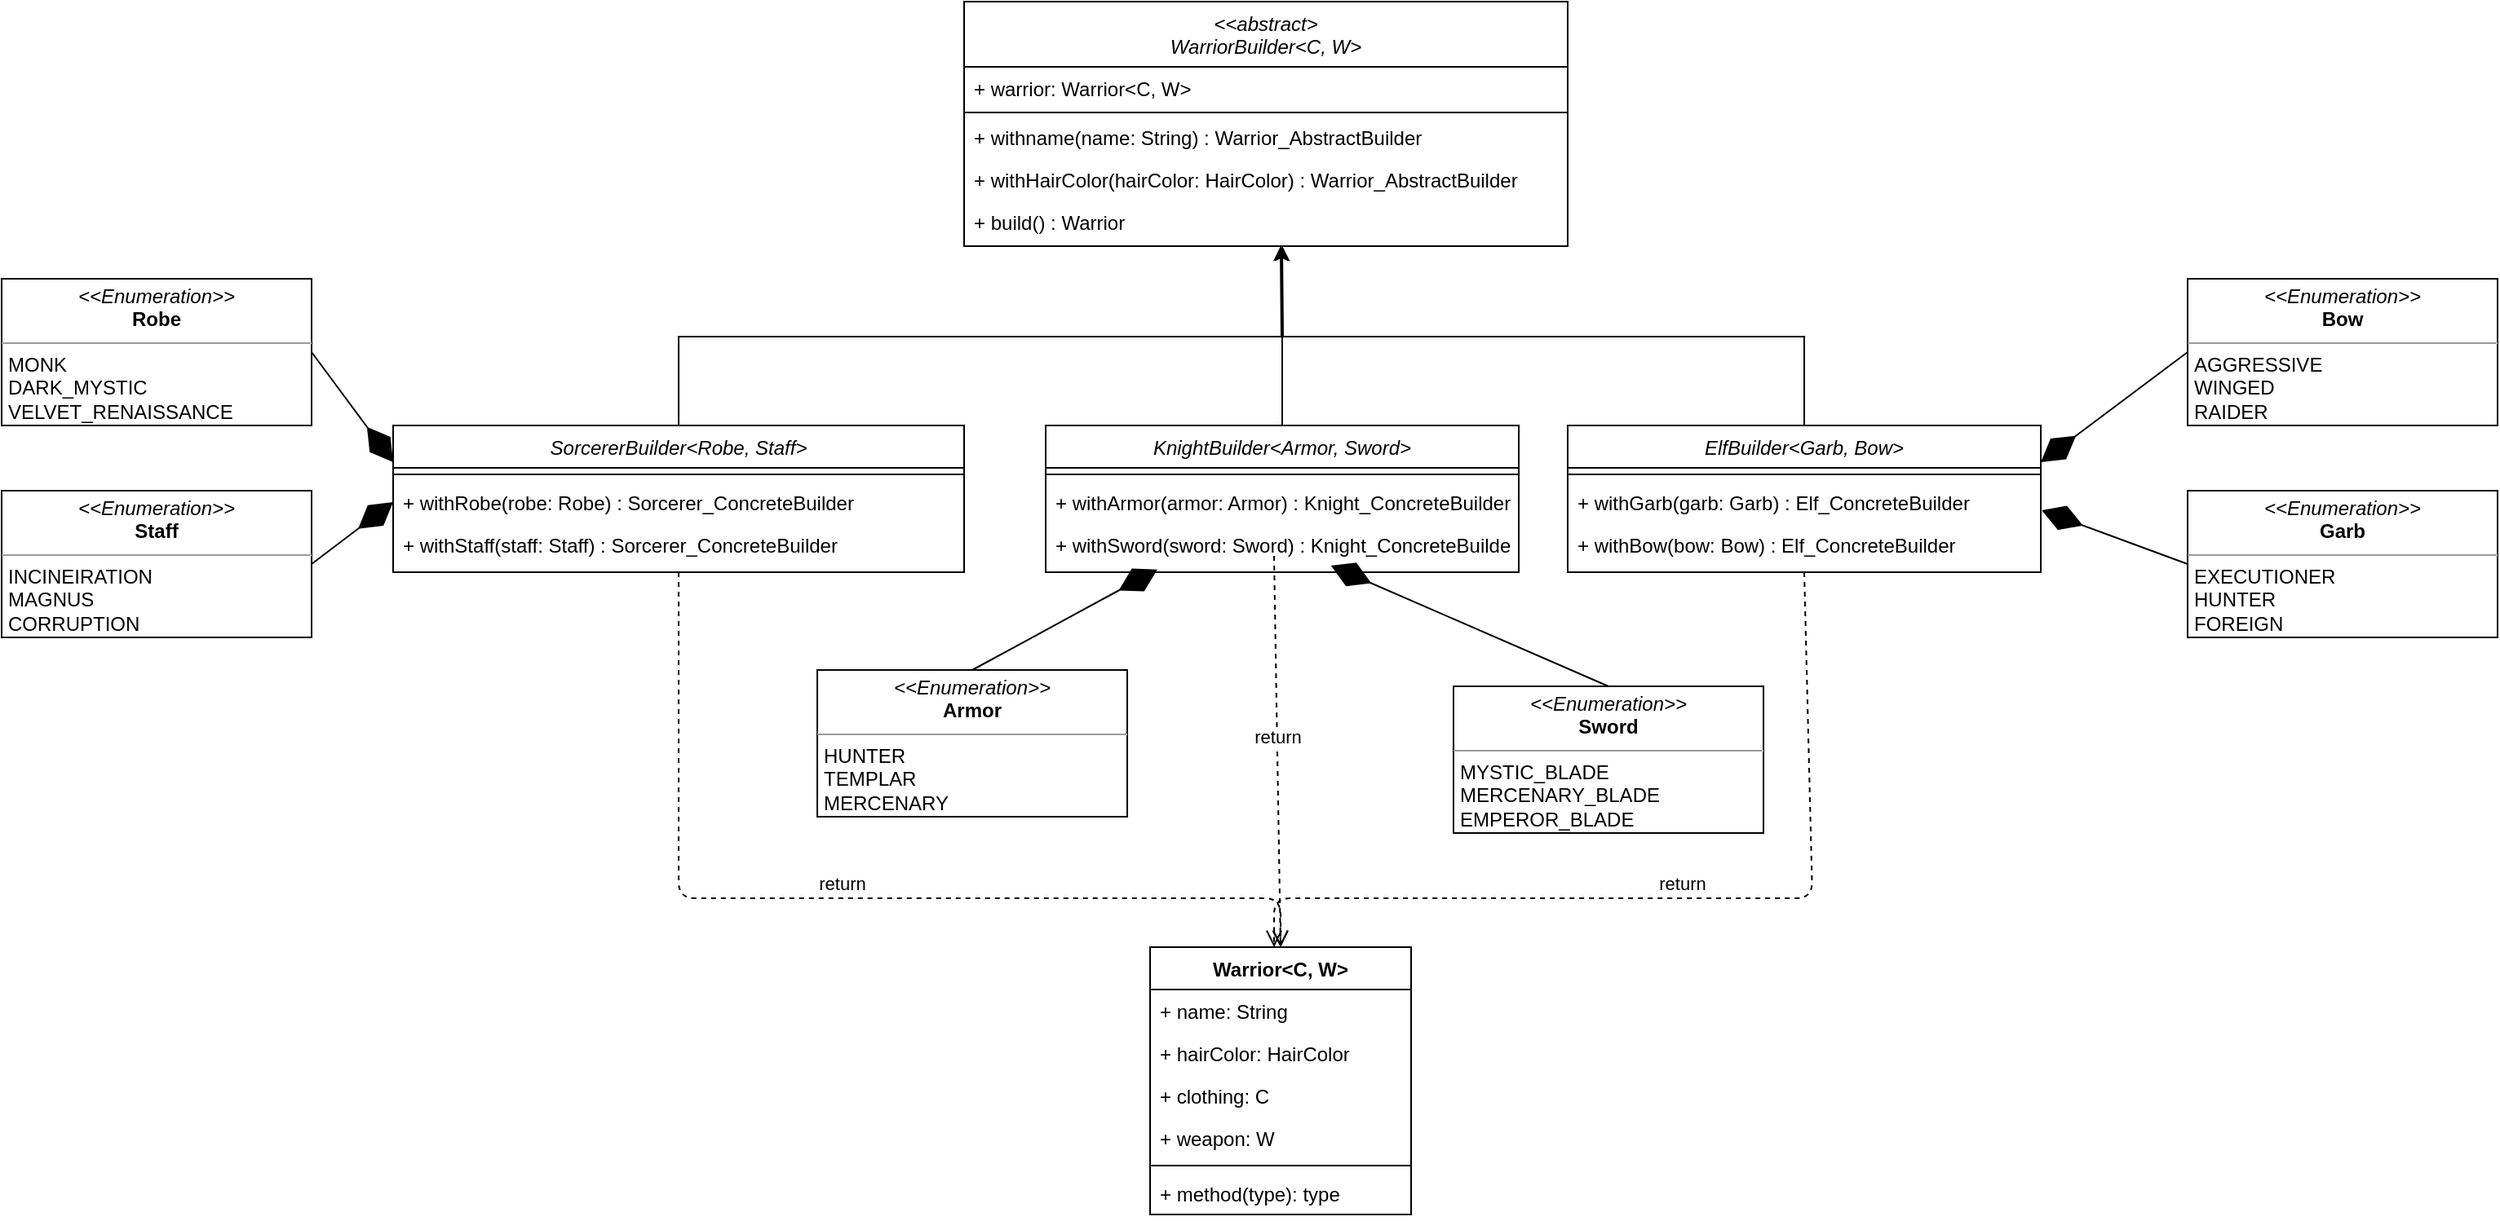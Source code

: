 <mxfile version="14.8.3" type="device"><diagram id="C5RBs43oDa-KdzZeNtuy" name="Page-1"><mxGraphModel dx="2391" dy="1374" grid="1" gridSize="10" guides="1" tooltips="1" connect="1" arrows="1" fold="1" page="1" pageScale="1" pageWidth="827" pageHeight="1169" math="0" shadow="0"><root><mxCell id="WIyWlLk6GJQsqaUBKTNV-0"/><mxCell id="WIyWlLk6GJQsqaUBKTNV-1" parent="WIyWlLk6GJQsqaUBKTNV-0"/><mxCell id="VfX6Guu9pPReF8fiZ7QI-0" value="&lt;&lt;abstract&gt;&#10;WarriorBuilder&lt;C, W&gt;" style="swimlane;fontStyle=2;align=center;verticalAlign=top;childLayout=stackLayout;horizontal=1;startSize=40;horizontalStack=0;resizeParent=1;resizeLast=0;collapsible=1;marginBottom=0;rounded=0;shadow=0;strokeWidth=1;" vertex="1" parent="WIyWlLk6GJQsqaUBKTNV-1"><mxGeometry x="140" y="130" width="370" height="150" as="geometry"><mxRectangle x="230" y="140" width="160" height="26" as="alternateBounds"/></mxGeometry></mxCell><mxCell id="VfX6Guu9pPReF8fiZ7QI-67" value="+ warrior: Warrior&lt;C, W&gt;" style="text;align=left;verticalAlign=top;spacingLeft=4;spacingRight=4;overflow=hidden;rotatable=0;points=[[0,0.5],[1,0.5]];portConstraint=eastwest;" vertex="1" parent="VfX6Guu9pPReF8fiZ7QI-0"><mxGeometry y="40" width="370" height="26" as="geometry"/></mxCell><mxCell id="VfX6Guu9pPReF8fiZ7QI-1" value="" style="line;html=1;strokeWidth=1;align=left;verticalAlign=middle;spacingTop=-1;spacingLeft=3;spacingRight=3;rotatable=0;labelPosition=right;points=[];portConstraint=eastwest;" vertex="1" parent="VfX6Guu9pPReF8fiZ7QI-0"><mxGeometry y="66" width="370" height="4" as="geometry"/></mxCell><mxCell id="VfX6Guu9pPReF8fiZ7QI-30" value="+ withname(name: String) : Warrior_AbstractBuilder" style="text;align=left;verticalAlign=top;spacingLeft=4;spacingRight=4;overflow=hidden;rotatable=0;points=[[0,0.5],[1,0.5]];portConstraint=eastwest;" vertex="1" parent="VfX6Guu9pPReF8fiZ7QI-0"><mxGeometry y="70" width="370" height="26" as="geometry"/></mxCell><mxCell id="VfX6Guu9pPReF8fiZ7QI-2" value="+ withHairColor(hairColor: HairColor) : Warrior_AbstractBuilder" style="text;align=left;verticalAlign=top;spacingLeft=4;spacingRight=4;overflow=hidden;rotatable=0;points=[[0,0.5],[1,0.5]];portConstraint=eastwest;" vertex="1" parent="VfX6Guu9pPReF8fiZ7QI-0"><mxGeometry y="96" width="370" height="26" as="geometry"/></mxCell><mxCell id="VfX6Guu9pPReF8fiZ7QI-66" value="+ build() : Warrior" style="text;align=left;verticalAlign=top;spacingLeft=4;spacingRight=4;overflow=hidden;rotatable=0;points=[[0,0.5],[1,0.5]];portConstraint=eastwest;" vertex="1" parent="VfX6Guu9pPReF8fiZ7QI-0"><mxGeometry y="122" width="370" height="26" as="geometry"/></mxCell><mxCell id="VfX6Guu9pPReF8fiZ7QI-3" value="SorcererBuilder&lt;Robe, Staff&gt;" style="swimlane;fontStyle=2;align=center;verticalAlign=top;childLayout=stackLayout;horizontal=1;startSize=26;horizontalStack=0;resizeParent=1;resizeLast=0;collapsible=1;marginBottom=0;rounded=0;shadow=0;strokeWidth=1;" vertex="1" parent="WIyWlLk6GJQsqaUBKTNV-1"><mxGeometry x="-210" y="390" width="350" height="90" as="geometry"><mxRectangle x="230" y="140" width="160" height="26" as="alternateBounds"/></mxGeometry></mxCell><mxCell id="VfX6Guu9pPReF8fiZ7QI-4" value="" style="line;html=1;strokeWidth=1;align=left;verticalAlign=middle;spacingTop=-1;spacingLeft=3;spacingRight=3;rotatable=0;labelPosition=right;points=[];portConstraint=eastwest;" vertex="1" parent="VfX6Guu9pPReF8fiZ7QI-3"><mxGeometry y="26" width="350" height="8" as="geometry"/></mxCell><mxCell id="VfX6Guu9pPReF8fiZ7QI-5" value="+ withRobe(robe: Robe) : Sorcerer_ConcreteBuilder" style="text;align=left;verticalAlign=top;spacingLeft=4;spacingRight=4;overflow=hidden;rotatable=0;points=[[0,0.5],[1,0.5]];portConstraint=eastwest;" vertex="1" parent="VfX6Guu9pPReF8fiZ7QI-3"><mxGeometry y="34" width="350" height="26" as="geometry"/></mxCell><mxCell id="VfX6Guu9pPReF8fiZ7QI-16" value="+ withStaff(staff: Staff) : Sorcerer_ConcreteBuilder" style="text;align=left;verticalAlign=top;spacingLeft=4;spacingRight=4;overflow=hidden;rotatable=0;points=[[0,0.5],[1,0.5]];portConstraint=eastwest;" vertex="1" parent="VfX6Guu9pPReF8fiZ7QI-3"><mxGeometry y="60" width="350" height="26" as="geometry"/></mxCell><mxCell id="VfX6Guu9pPReF8fiZ7QI-49" style="edgeStyle=orthogonalEdgeStyle;rounded=0;orthogonalLoop=1;jettySize=auto;html=1;exitX=0.5;exitY=0;exitDx=0;exitDy=0;" edge="1" parent="WIyWlLk6GJQsqaUBKTNV-1" source="VfX6Guu9pPReF8fiZ7QI-6"><mxGeometry relative="1" as="geometry"><mxPoint x="335" y="280" as="targetPoint"/></mxGeometry></mxCell><mxCell id="VfX6Guu9pPReF8fiZ7QI-6" value="KnightBuilder&lt;Armor, Sword&gt;" style="swimlane;fontStyle=2;align=center;verticalAlign=top;childLayout=stackLayout;horizontal=1;startSize=26;horizontalStack=0;resizeParent=1;resizeLast=0;collapsible=1;marginBottom=0;rounded=0;shadow=0;strokeWidth=1;" vertex="1" parent="WIyWlLk6GJQsqaUBKTNV-1"><mxGeometry x="190" y="390" width="290" height="90" as="geometry"><mxRectangle x="230" y="140" width="160" height="26" as="alternateBounds"/></mxGeometry></mxCell><mxCell id="VfX6Guu9pPReF8fiZ7QI-7" value="" style="line;html=1;strokeWidth=1;align=left;verticalAlign=middle;spacingTop=-1;spacingLeft=3;spacingRight=3;rotatable=0;labelPosition=right;points=[];portConstraint=eastwest;" vertex="1" parent="VfX6Guu9pPReF8fiZ7QI-6"><mxGeometry y="26" width="290" height="8" as="geometry"/></mxCell><mxCell id="VfX6Guu9pPReF8fiZ7QI-17" value="+ withArmor(armor: Armor) : Knight_ConcreteBuilder" style="text;align=left;verticalAlign=top;spacingLeft=4;spacingRight=4;overflow=hidden;rotatable=0;points=[[0,0.5],[1,0.5]];portConstraint=eastwest;" vertex="1" parent="VfX6Guu9pPReF8fiZ7QI-6"><mxGeometry y="34" width="290" height="26" as="geometry"/></mxCell><mxCell id="VfX6Guu9pPReF8fiZ7QI-18" value="+ withSword(sword: Sword) : Knight_ConcreteBuilder" style="text;align=left;verticalAlign=top;spacingLeft=4;spacingRight=4;overflow=hidden;rotatable=0;points=[[0,0.5],[1,0.5]];portConstraint=eastwest;" vertex="1" parent="VfX6Guu9pPReF8fiZ7QI-6"><mxGeometry y="60" width="290" height="26" as="geometry"/></mxCell><mxCell id="VfX6Guu9pPReF8fiZ7QI-9" value="ElfBuilder&lt;Garb, Bow&gt;" style="swimlane;fontStyle=2;align=center;verticalAlign=top;childLayout=stackLayout;horizontal=1;startSize=26;horizontalStack=0;resizeParent=1;resizeLast=0;collapsible=1;marginBottom=0;rounded=0;shadow=0;strokeWidth=1;" vertex="1" parent="WIyWlLk6GJQsqaUBKTNV-1"><mxGeometry x="510" y="390" width="290" height="90" as="geometry"><mxRectangle x="230" y="140" width="160" height="26" as="alternateBounds"/></mxGeometry></mxCell><mxCell id="VfX6Guu9pPReF8fiZ7QI-10" value="" style="line;html=1;strokeWidth=1;align=left;verticalAlign=middle;spacingTop=-1;spacingLeft=3;spacingRight=3;rotatable=0;labelPosition=right;points=[];portConstraint=eastwest;" vertex="1" parent="VfX6Guu9pPReF8fiZ7QI-9"><mxGeometry y="26" width="290" height="8" as="geometry"/></mxCell><mxCell id="VfX6Guu9pPReF8fiZ7QI-20" value="+ withGarb(garb: Garb) : Elf_ConcreteBuilder" style="text;align=left;verticalAlign=top;spacingLeft=4;spacingRight=4;overflow=hidden;rotatable=0;points=[[0,0.5],[1,0.5]];portConstraint=eastwest;" vertex="1" parent="VfX6Guu9pPReF8fiZ7QI-9"><mxGeometry y="34" width="290" height="26" as="geometry"/></mxCell><mxCell id="VfX6Guu9pPReF8fiZ7QI-21" value="+ withBow(bow: Bow) : Elf_ConcreteBuilder" style="text;align=left;verticalAlign=top;spacingLeft=4;spacingRight=4;overflow=hidden;rotatable=0;points=[[0,0.5],[1,0.5]];portConstraint=eastwest;" vertex="1" parent="VfX6Guu9pPReF8fiZ7QI-9"><mxGeometry y="60" width="290" height="26" as="geometry"/></mxCell><mxCell id="VfX6Guu9pPReF8fiZ7QI-23" value="Warrior&lt;C, W&gt;" style="swimlane;fontStyle=1;align=center;verticalAlign=top;childLayout=stackLayout;horizontal=1;startSize=26;horizontalStack=0;resizeParent=1;resizeParentMax=0;resizeLast=0;collapsible=1;marginBottom=0;" vertex="1" parent="WIyWlLk6GJQsqaUBKTNV-1"><mxGeometry x="254" y="710" width="160" height="164" as="geometry"/></mxCell><mxCell id="VfX6Guu9pPReF8fiZ7QI-27" value="+ name: String" style="text;strokeColor=none;fillColor=none;align=left;verticalAlign=top;spacingLeft=4;spacingRight=4;overflow=hidden;rotatable=0;points=[[0,0.5],[1,0.5]];portConstraint=eastwest;" vertex="1" parent="VfX6Guu9pPReF8fiZ7QI-23"><mxGeometry y="26" width="160" height="26" as="geometry"/></mxCell><mxCell id="VfX6Guu9pPReF8fiZ7QI-24" value="+ hairColor: HairColor" style="text;strokeColor=none;fillColor=none;align=left;verticalAlign=top;spacingLeft=4;spacingRight=4;overflow=hidden;rotatable=0;points=[[0,0.5],[1,0.5]];portConstraint=eastwest;" vertex="1" parent="VfX6Guu9pPReF8fiZ7QI-23"><mxGeometry y="52" width="160" height="26" as="geometry"/></mxCell><mxCell id="VfX6Guu9pPReF8fiZ7QI-29" value="+ clothing: C" style="text;strokeColor=none;fillColor=none;align=left;verticalAlign=top;spacingLeft=4;spacingRight=4;overflow=hidden;rotatable=0;points=[[0,0.5],[1,0.5]];portConstraint=eastwest;" vertex="1" parent="VfX6Guu9pPReF8fiZ7QI-23"><mxGeometry y="78" width="160" height="26" as="geometry"/></mxCell><mxCell id="VfX6Guu9pPReF8fiZ7QI-28" value="+ weapon: W" style="text;strokeColor=none;fillColor=none;align=left;verticalAlign=top;spacingLeft=4;spacingRight=4;overflow=hidden;rotatable=0;points=[[0,0.5],[1,0.5]];portConstraint=eastwest;" vertex="1" parent="VfX6Guu9pPReF8fiZ7QI-23"><mxGeometry y="104" width="160" height="26" as="geometry"/></mxCell><mxCell id="VfX6Guu9pPReF8fiZ7QI-25" value="" style="line;strokeWidth=1;fillColor=none;align=left;verticalAlign=middle;spacingTop=-1;spacingLeft=3;spacingRight=3;rotatable=0;labelPosition=right;points=[];portConstraint=eastwest;" vertex="1" parent="VfX6Guu9pPReF8fiZ7QI-23"><mxGeometry y="130" width="160" height="8" as="geometry"/></mxCell><mxCell id="VfX6Guu9pPReF8fiZ7QI-26" value="+ method(type): type" style="text;strokeColor=none;fillColor=none;align=left;verticalAlign=top;spacingLeft=4;spacingRight=4;overflow=hidden;rotatable=0;points=[[0,0.5],[1,0.5]];portConstraint=eastwest;" vertex="1" parent="VfX6Guu9pPReF8fiZ7QI-23"><mxGeometry y="138" width="160" height="26" as="geometry"/></mxCell><mxCell id="VfX6Guu9pPReF8fiZ7QI-40" value="&lt;p style=&quot;margin: 0px ; margin-top: 4px ; text-align: center&quot;&gt;&lt;i&gt;&amp;lt;&amp;lt;Enumeration&amp;gt;&amp;gt;&lt;/i&gt;&lt;br&gt;&lt;b&gt;Robe&lt;/b&gt;&lt;/p&gt;&lt;hr size=&quot;1&quot;&gt;&lt;p style=&quot;margin: 0px ; margin-left: 4px&quot;&gt;MONK&lt;br&gt;DARK_MYSTIC&lt;/p&gt;&lt;p style=&quot;margin: 0px ; margin-left: 4px&quot;&gt;VELVET_RENAISSANCE&lt;br&gt;&lt;br&gt;&lt;/p&gt;&lt;p style=&quot;margin: 0px ; margin-left: 4px&quot;&gt;&lt;br&gt;&lt;/p&gt;" style="verticalAlign=top;align=left;overflow=fill;fontSize=12;fontFamily=Helvetica;html=1;" vertex="1" parent="WIyWlLk6GJQsqaUBKTNV-1"><mxGeometry x="-450" y="300" width="190" height="90" as="geometry"/></mxCell><mxCell id="VfX6Guu9pPReF8fiZ7QI-41" value="&lt;p style=&quot;margin: 0px ; margin-top: 4px ; text-align: center&quot;&gt;&lt;i&gt;&amp;lt;&amp;lt;Enumeration&amp;gt;&amp;gt;&lt;/i&gt;&lt;br&gt;&lt;b&gt;Staff&lt;/b&gt;&lt;/p&gt;&lt;hr size=&quot;1&quot;&gt;&lt;p style=&quot;margin: 0px ; margin-left: 4px&quot;&gt;INCINEIRATION&lt;br&gt;MAGNUS&lt;/p&gt;&lt;p style=&quot;margin: 0px ; margin-left: 4px&quot;&gt;CORRUPTION&lt;br&gt;&lt;br&gt;&lt;/p&gt;&lt;p style=&quot;margin: 0px ; margin-left: 4px&quot;&gt;&lt;br&gt;&lt;/p&gt;" style="verticalAlign=top;align=left;overflow=fill;fontSize=12;fontFamily=Helvetica;html=1;" vertex="1" parent="WIyWlLk6GJQsqaUBKTNV-1"><mxGeometry x="-450" y="430" width="190" height="90" as="geometry"/></mxCell><mxCell id="VfX6Guu9pPReF8fiZ7QI-42" value="&lt;p style=&quot;margin: 0px ; margin-top: 4px ; text-align: center&quot;&gt;&lt;i&gt;&amp;lt;&amp;lt;Enumeration&amp;gt;&amp;gt;&lt;/i&gt;&lt;br&gt;&lt;b&gt;Armor&lt;/b&gt;&lt;/p&gt;&lt;hr size=&quot;1&quot;&gt;&lt;p style=&quot;margin: 0px ; margin-left: 4px&quot;&gt;HUNTER&lt;br&gt;TEMPLAR&lt;/p&gt;&lt;p style=&quot;margin: 0px ; margin-left: 4px&quot;&gt;MERCENARY&lt;br&gt;&lt;br&gt;&lt;/p&gt;&lt;p style=&quot;margin: 0px ; margin-left: 4px&quot;&gt;&lt;br&gt;&lt;/p&gt;" style="verticalAlign=top;align=left;overflow=fill;fontSize=12;fontFamily=Helvetica;html=1;" vertex="1" parent="WIyWlLk6GJQsqaUBKTNV-1"><mxGeometry x="50" y="540" width="190" height="90" as="geometry"/></mxCell><mxCell id="VfX6Guu9pPReF8fiZ7QI-43" value="&lt;p style=&quot;margin: 0px ; margin-top: 4px ; text-align: center&quot;&gt;&lt;i&gt;&amp;lt;&amp;lt;Enumeration&amp;gt;&amp;gt;&lt;/i&gt;&lt;br&gt;&lt;b&gt;Sword&lt;/b&gt;&lt;/p&gt;&lt;hr size=&quot;1&quot;&gt;&lt;p style=&quot;margin: 0px ; margin-left: 4px&quot;&gt;MYSTIC_BLADE&lt;br&gt;MERCENARY_BLADE&lt;/p&gt;&lt;p style=&quot;margin: 0px ; margin-left: 4px&quot;&gt;EMPEROR_BLADE&lt;br&gt;&lt;br&gt;&lt;/p&gt;&lt;p style=&quot;margin: 0px ; margin-left: 4px&quot;&gt;&lt;br&gt;&lt;/p&gt;" style="verticalAlign=top;align=left;overflow=fill;fontSize=12;fontFamily=Helvetica;html=1;" vertex="1" parent="WIyWlLk6GJQsqaUBKTNV-1"><mxGeometry x="440" y="550" width="190" height="90" as="geometry"/></mxCell><mxCell id="VfX6Guu9pPReF8fiZ7QI-44" value="&lt;p style=&quot;margin: 0px ; margin-top: 4px ; text-align: center&quot;&gt;&lt;i&gt;&amp;lt;&amp;lt;Enumeration&amp;gt;&amp;gt;&lt;/i&gt;&lt;br&gt;&lt;b&gt;Garb&lt;/b&gt;&lt;/p&gt;&lt;hr size=&quot;1&quot;&gt;&lt;p style=&quot;margin: 0px ; margin-left: 4px&quot;&gt;EXECUTIONER&lt;br&gt;HUNTER&lt;/p&gt;&lt;p style=&quot;margin: 0px ; margin-left: 4px&quot;&gt;FOREIGN&lt;br&gt;&lt;br&gt;&lt;/p&gt;&lt;p style=&quot;margin: 0px ; margin-left: 4px&quot;&gt;&lt;br&gt;&lt;/p&gt;" style="verticalAlign=top;align=left;overflow=fill;fontSize=12;fontFamily=Helvetica;html=1;" vertex="1" parent="WIyWlLk6GJQsqaUBKTNV-1"><mxGeometry x="890" y="430" width="190" height="90" as="geometry"/></mxCell><mxCell id="VfX6Guu9pPReF8fiZ7QI-45" value="&lt;p style=&quot;margin: 0px ; margin-top: 4px ; text-align: center&quot;&gt;&lt;i&gt;&amp;lt;&amp;lt;Enumeration&amp;gt;&amp;gt;&lt;/i&gt;&lt;br&gt;&lt;b&gt;Bow&lt;/b&gt;&lt;/p&gt;&lt;hr size=&quot;1&quot;&gt;&lt;p style=&quot;margin: 0px ; margin-left: 4px&quot;&gt;AGGRESSIVE&lt;br&gt;WINGED&lt;/p&gt;&lt;p style=&quot;margin: 0px ; margin-left: 4px&quot;&gt;RAIDER&lt;br&gt;&lt;br&gt;&lt;/p&gt;&lt;p style=&quot;margin: 0px ; margin-left: 4px&quot;&gt;&lt;br&gt;&lt;/p&gt;" style="verticalAlign=top;align=left;overflow=fill;fontSize=12;fontFamily=Helvetica;html=1;" vertex="1" parent="WIyWlLk6GJQsqaUBKTNV-1"><mxGeometry x="890" y="300" width="190" height="90" as="geometry"/></mxCell><mxCell id="VfX6Guu9pPReF8fiZ7QI-54" style="edgeStyle=orthogonalEdgeStyle;rounded=0;orthogonalLoop=1;jettySize=auto;html=1;exitX=0.5;exitY=0;exitDx=0;exitDy=0;" edge="1" parent="WIyWlLk6GJQsqaUBKTNV-1" source="VfX6Guu9pPReF8fiZ7QI-3"><mxGeometry relative="1" as="geometry"><mxPoint x="335" y="280" as="targetPoint"/><mxPoint y="310" as="sourcePoint"/></mxGeometry></mxCell><mxCell id="VfX6Guu9pPReF8fiZ7QI-55" style="edgeStyle=orthogonalEdgeStyle;rounded=0;orthogonalLoop=1;jettySize=auto;html=1;exitX=0.5;exitY=0;exitDx=0;exitDy=0;" edge="1" parent="WIyWlLk6GJQsqaUBKTNV-1" source="VfX6Guu9pPReF8fiZ7QI-9"><mxGeometry relative="1" as="geometry"><mxPoint x="334" y="280" as="targetPoint"/><mxPoint x="-25" y="400" as="sourcePoint"/></mxGeometry></mxCell><mxCell id="VfX6Guu9pPReF8fiZ7QI-56" value="" style="endArrow=diamondThin;endFill=1;endSize=24;html=1;entryX=0.236;entryY=1.09;entryDx=0;entryDy=0;entryPerimeter=0;exitX=0.5;exitY=0;exitDx=0;exitDy=0;" edge="1" parent="WIyWlLk6GJQsqaUBKTNV-1" source="VfX6Guu9pPReF8fiZ7QI-42" target="VfX6Guu9pPReF8fiZ7QI-18"><mxGeometry width="160" relative="1" as="geometry"><mxPoint x="170" y="550" as="sourcePoint"/><mxPoint x="330" y="550" as="targetPoint"/></mxGeometry></mxCell><mxCell id="VfX6Guu9pPReF8fiZ7QI-57" value="" style="endArrow=diamondThin;endFill=1;endSize=24;html=1;exitX=0.5;exitY=0;exitDx=0;exitDy=0;" edge="1" parent="WIyWlLk6GJQsqaUBKTNV-1" source="VfX6Guu9pPReF8fiZ7QI-43" target="VfX6Guu9pPReF8fiZ7QI-18"><mxGeometry width="160" relative="1" as="geometry"><mxPoint x="155" y="550" as="sourcePoint"/><mxPoint x="268.44" y="488.34" as="targetPoint"/></mxGeometry></mxCell><mxCell id="VfX6Guu9pPReF8fiZ7QI-58" value="" style="endArrow=diamondThin;endFill=1;endSize=24;html=1;entryX=0;entryY=0.5;entryDx=0;entryDy=0;exitX=1;exitY=0.5;exitDx=0;exitDy=0;" edge="1" parent="WIyWlLk6GJQsqaUBKTNV-1" source="VfX6Guu9pPReF8fiZ7QI-41" target="VfX6Guu9pPReF8fiZ7QI-5"><mxGeometry width="160" relative="1" as="geometry"><mxPoint x="165" y="560" as="sourcePoint"/><mxPoint x="278.44" y="498.34" as="targetPoint"/></mxGeometry></mxCell><mxCell id="VfX6Guu9pPReF8fiZ7QI-59" value="" style="endArrow=diamondThin;endFill=1;endSize=24;html=1;entryX=0;entryY=0.25;entryDx=0;entryDy=0;exitX=1;exitY=0.5;exitDx=0;exitDy=0;" edge="1" parent="WIyWlLk6GJQsqaUBKTNV-1" source="VfX6Guu9pPReF8fiZ7QI-40" target="VfX6Guu9pPReF8fiZ7QI-3"><mxGeometry width="160" relative="1" as="geometry"><mxPoint x="175" y="570" as="sourcePoint"/><mxPoint x="288.44" y="508.34" as="targetPoint"/></mxGeometry></mxCell><mxCell id="VfX6Guu9pPReF8fiZ7QI-60" value="" style="endArrow=diamondThin;endFill=1;endSize=24;html=1;entryX=1.002;entryY=-0.308;entryDx=0;entryDy=0;entryPerimeter=0;exitX=0;exitY=0.5;exitDx=0;exitDy=0;" edge="1" parent="WIyWlLk6GJQsqaUBKTNV-1" source="VfX6Guu9pPReF8fiZ7QI-44" target="VfX6Guu9pPReF8fiZ7QI-21"><mxGeometry width="160" relative="1" as="geometry"><mxPoint x="185" y="580" as="sourcePoint"/><mxPoint x="298.44" y="518.34" as="targetPoint"/></mxGeometry></mxCell><mxCell id="VfX6Guu9pPReF8fiZ7QI-61" value="" style="endArrow=diamondThin;endFill=1;endSize=24;html=1;exitX=0;exitY=0.5;exitDx=0;exitDy=0;entryX=1;entryY=0.25;entryDx=0;entryDy=0;" edge="1" parent="WIyWlLk6GJQsqaUBKTNV-1" source="VfX6Guu9pPReF8fiZ7QI-45" target="VfX6Guu9pPReF8fiZ7QI-9"><mxGeometry width="160" relative="1" as="geometry"><mxPoint x="195" y="590" as="sourcePoint"/><mxPoint x="810" y="410" as="targetPoint"/></mxGeometry></mxCell><mxCell id="VfX6Guu9pPReF8fiZ7QI-63" value="return" style="html=1;verticalAlign=bottom;endArrow=open;dashed=1;endSize=8;exitX=0.5;exitY=1;exitDx=0;exitDy=0;entryX=0.5;entryY=0;entryDx=0;entryDy=0;" edge="1" parent="WIyWlLk6GJQsqaUBKTNV-1" source="VfX6Guu9pPReF8fiZ7QI-3" target="VfX6Guu9pPReF8fiZ7QI-23"><mxGeometry relative="1" as="geometry"><mxPoint x="260" y="660" as="sourcePoint"/><mxPoint x="180" y="660" as="targetPoint"/><Array as="points"><mxPoint x="-35" y="680"/><mxPoint x="150" y="680"/><mxPoint x="334" y="680"/></Array></mxGeometry></mxCell><mxCell id="VfX6Guu9pPReF8fiZ7QI-64" value="return" style="html=1;verticalAlign=bottom;endArrow=open;dashed=1;endSize=8;" edge="1" parent="WIyWlLk6GJQsqaUBKTNV-1"><mxGeometry relative="1" as="geometry"><mxPoint x="330" y="470" as="sourcePoint"/><mxPoint x="334" y="710" as="targetPoint"/></mxGeometry></mxCell><mxCell id="VfX6Guu9pPReF8fiZ7QI-65" value="return" style="html=1;verticalAlign=bottom;endArrow=open;dashed=1;endSize=8;exitX=0.5;exitY=1;exitDx=0;exitDy=0;" edge="1" parent="WIyWlLk6GJQsqaUBKTNV-1" source="VfX6Guu9pPReF8fiZ7QI-9"><mxGeometry relative="1" as="geometry"><mxPoint x="-25" y="490" as="sourcePoint"/><mxPoint x="330" y="710" as="targetPoint"/><Array as="points"><mxPoint x="660" y="680"/><mxPoint x="330" y="680"/></Array></mxGeometry></mxCell></root></mxGraphModel></diagram></mxfile>